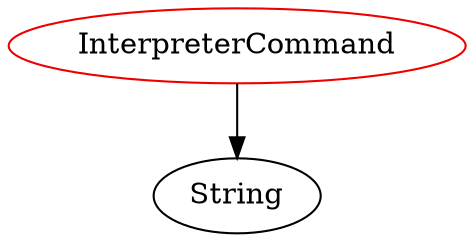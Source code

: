 digraph interpretercommand{
InterpreterCommand -> String;
InterpreterCommand	[shape=oval, color=red2, label="InterpreterCommand"];
}
